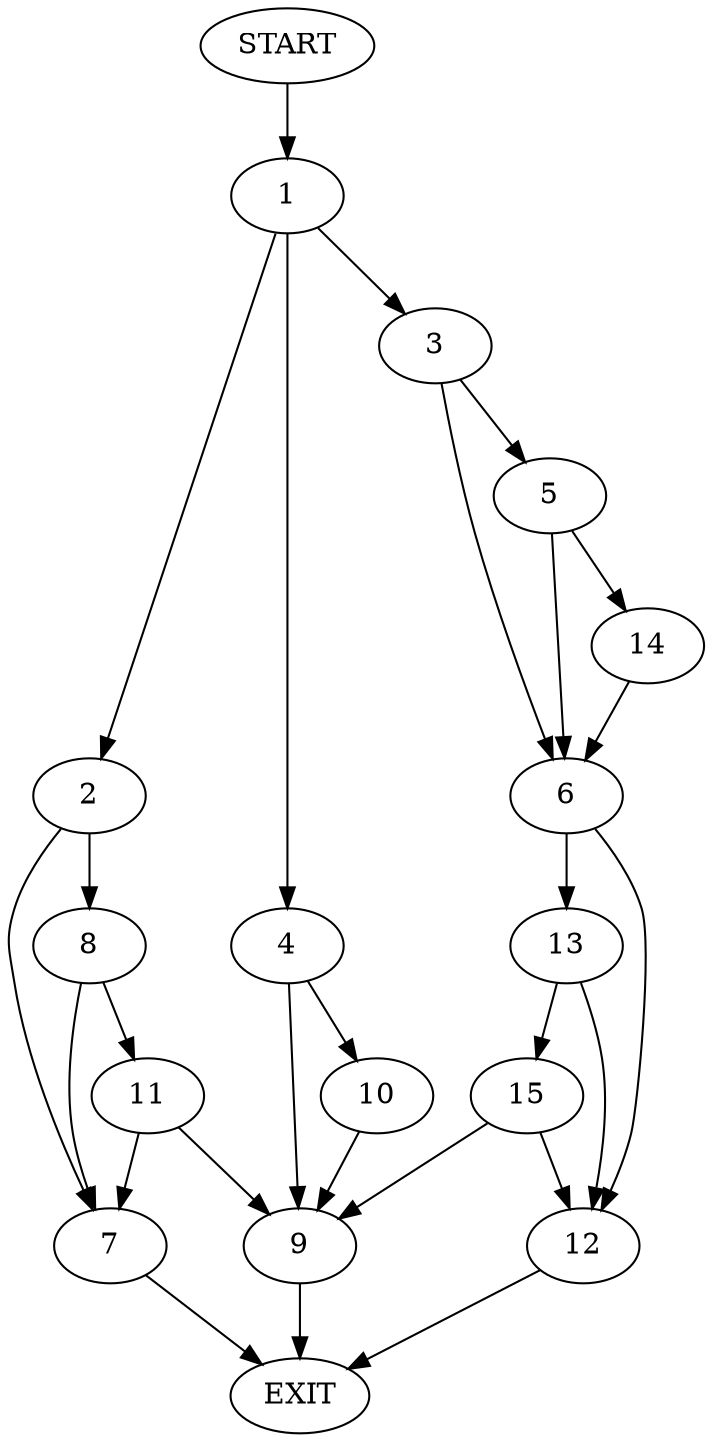 digraph {
0 [label="START"]
16 [label="EXIT"]
0 -> 1
1 -> 2
1 -> 3
1 -> 4
3 -> 5
3 -> 6
2 -> 7
2 -> 8
4 -> 9
4 -> 10
7 -> 16
8 -> 11
8 -> 7
11 -> 7
11 -> 9
9 -> 16
6 -> 12
6 -> 13
5 -> 6
5 -> 14
14 -> 6
12 -> 16
13 -> 12
13 -> 15
15 -> 12
15 -> 9
10 -> 9
}

